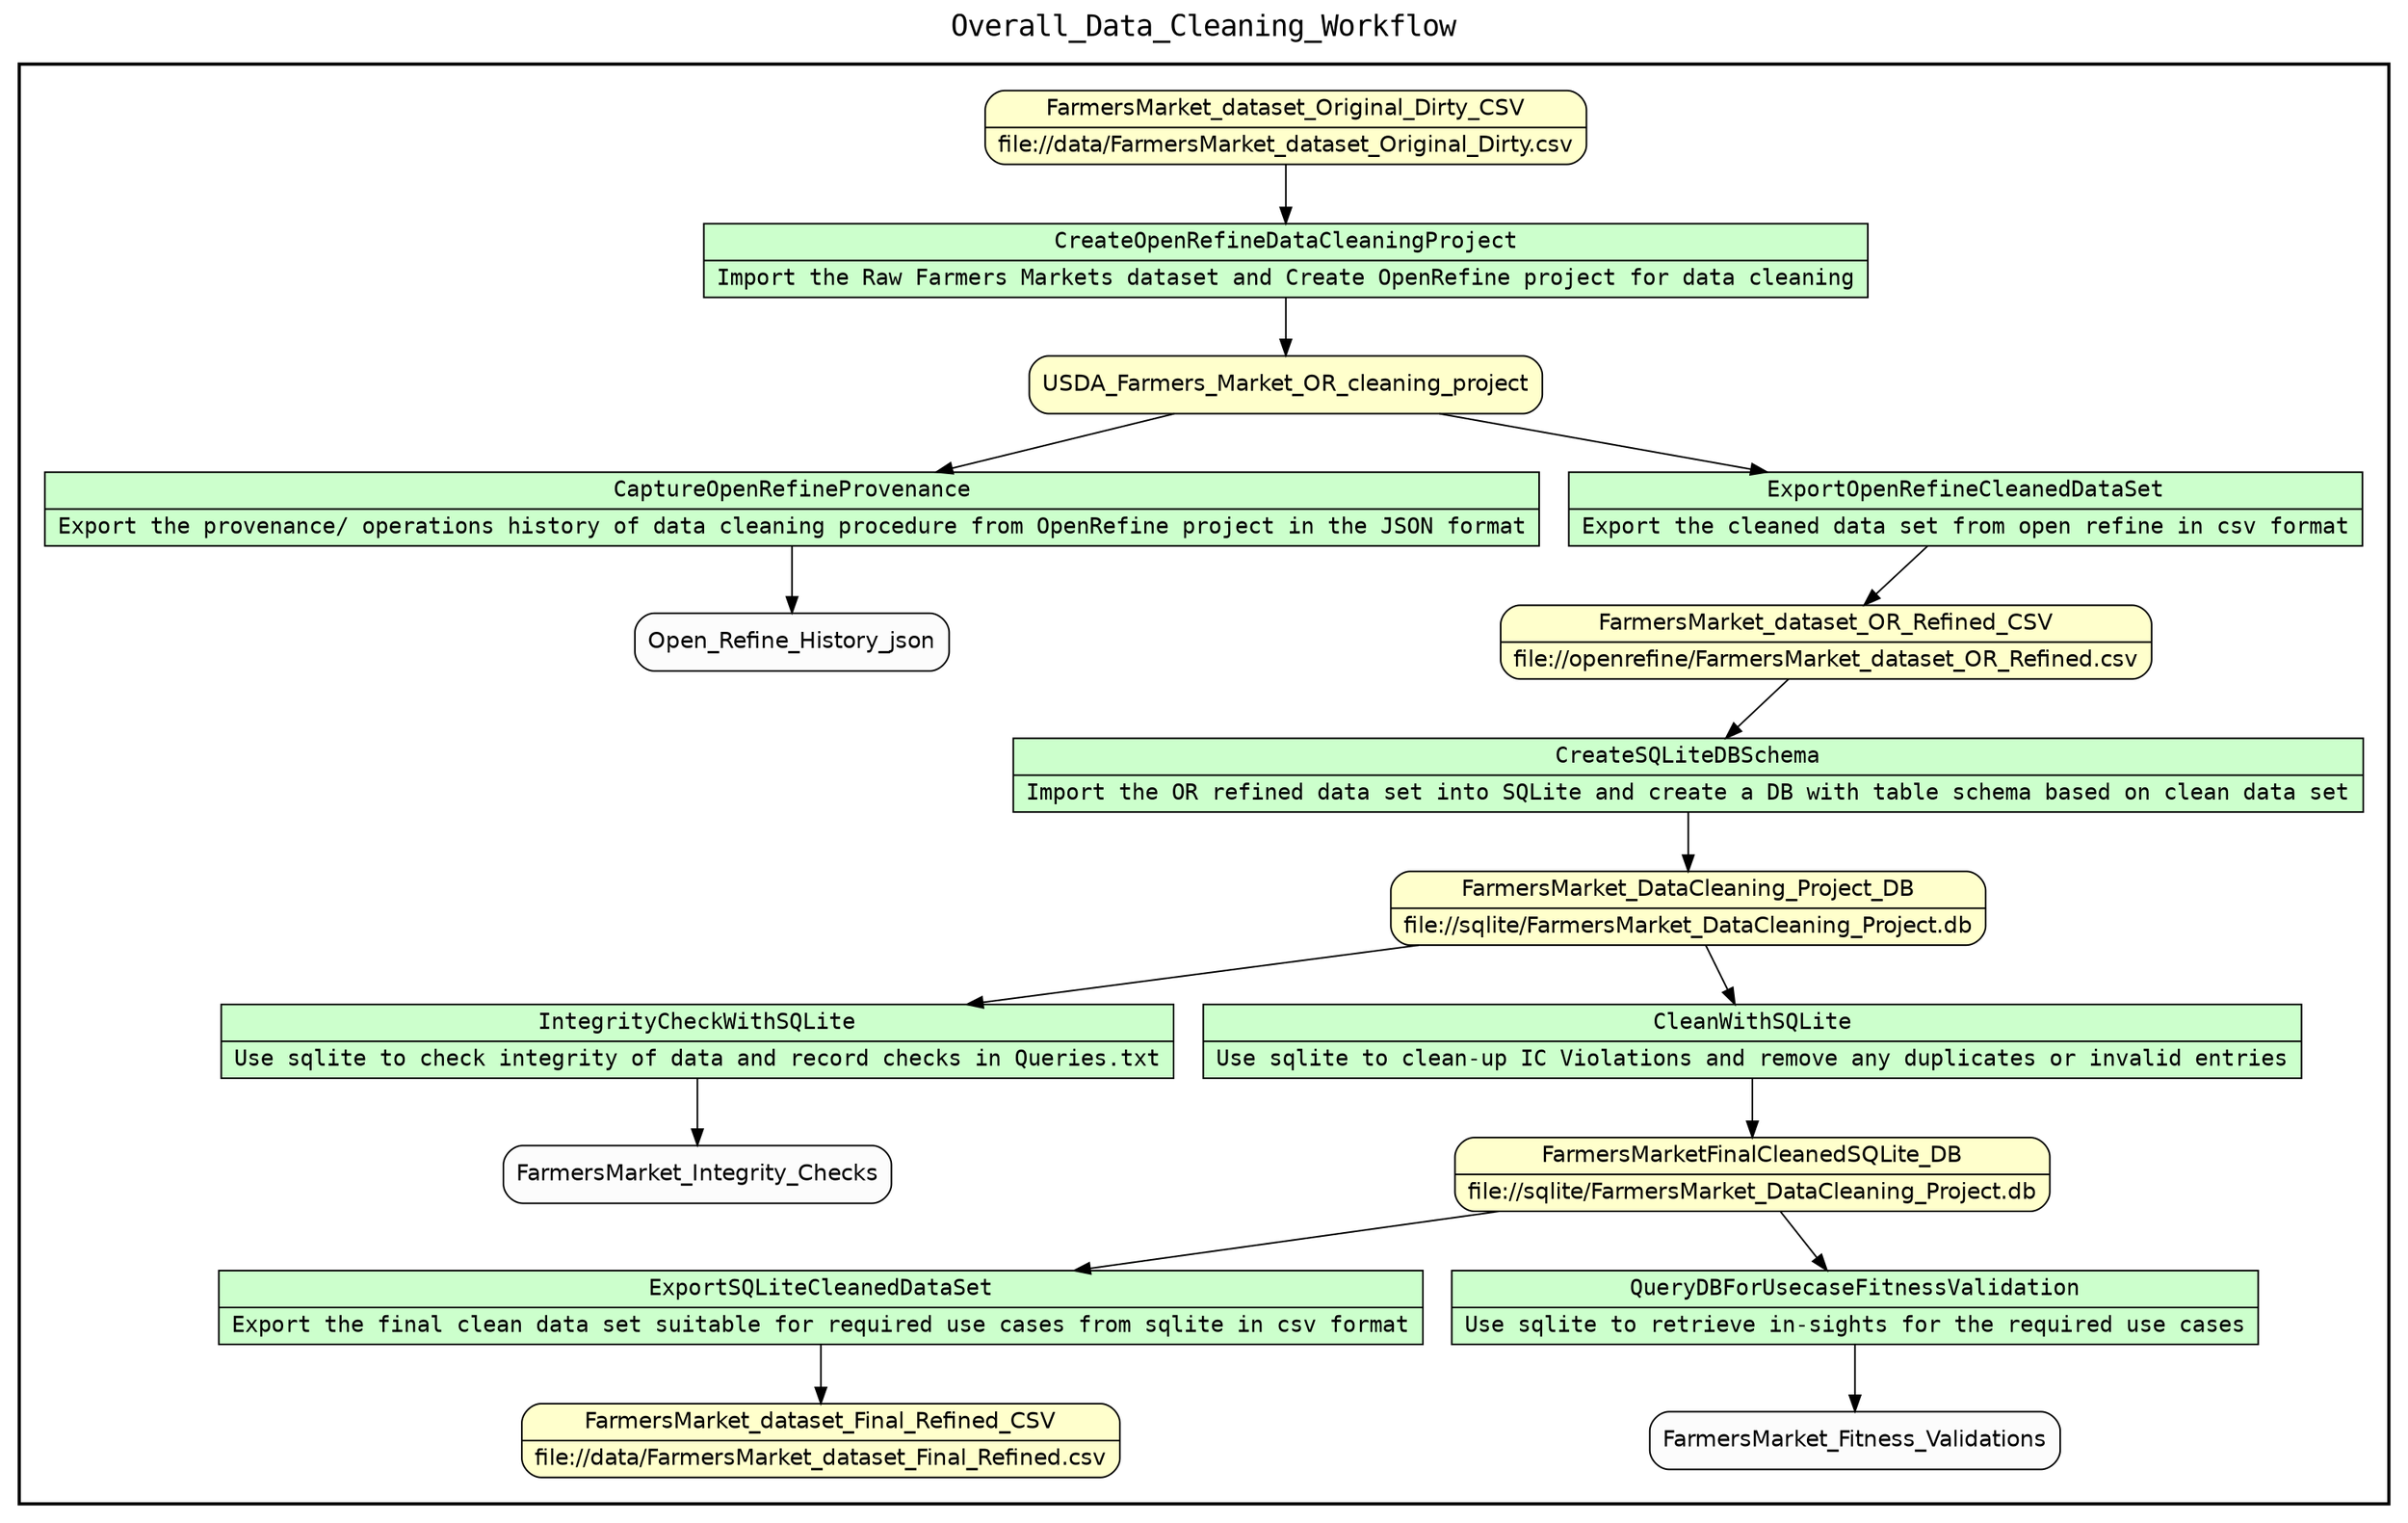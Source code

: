 
/* Start of top-level graph */
digraph Workflow {
rankdir=TB

/* Title for graph */
fontname=Courier; fontsize=18; labelloc=t
label=Overall_Data_Cleaning_Workflow

/* Start of double cluster for drawing box around nodes in workflow */
subgraph cluster_workflow_box_outer { label=""; color=black; penwidth=2
subgraph cluster_workflow_box_inner { label=""; color=white

/* Style for nodes representing atomic programs in workflow */
node[shape=box style=filled fillcolor="#CCFFCC" peripheries=1 fontname=Courier]

/* Nodes representing atomic programs in workflow */
CreateOpenRefineDataCleaningProject [shape=record rankdir=LR label="{<f0> CreateOpenRefineDataCleaningProject |<f1> Import the Raw Farmers Markets dataset and Create OpenRefine project for data cleaning}"];
CaptureOpenRefineProvenance [shape=record rankdir=LR label="{<f0> CaptureOpenRefineProvenance |<f1> Export the provenance/ operations history of data cleaning procedure from OpenRefine project in the JSON format}"];
ExportOpenRefineCleanedDataSet [shape=record rankdir=LR label="{<f0> ExportOpenRefineCleanedDataSet |<f1> Export the cleaned data set from open refine in csv format}"];
CreateSQLiteDBSchema [shape=record rankdir=LR label="{<f0> CreateSQLiteDBSchema |<f1> Import the OR refined data set into SQLite and create a DB with table schema based on clean data set}"];
IntegrityCheckWithSQLite [shape=record rankdir=LR label="{<f0> IntegrityCheckWithSQLite |<f1> Use sqlite to check integrity of data and record checks in Queries.txt}"];
CleanWithSQLite [shape=record rankdir=LR label="{<f0> CleanWithSQLite |<f1> Use sqlite to clean-up IC Violations and remove any duplicates or invalid entries}"];
ExportSQLiteCleanedDataSet [shape=record rankdir=LR label="{<f0> ExportSQLiteCleanedDataSet |<f1> Export the final clean data set suitable for required use cases from sqlite in csv format}"];
QueryDBForUsecaseFitnessValidation [shape=record rankdir=LR label="{<f0> QueryDBForUsecaseFitnessValidation |<f1> Use sqlite to retrieve in-sights for the required use cases}"];

/* Style for nodes representing non-parameter data channels in workflow */
node[shape=box style="rounded,filled" fillcolor="#FFFFCC" peripheries=1 fontname=Helvetica]

/* Nodes for non-parameter data channels in workflow */
FarmersMarket_dataset_Original_Dirty_CSV [shape=record rankdir=LR label="{<f0> FarmersMarket_dataset_Original_Dirty_CSV |<f1> file\://data/FarmersMarket_dataset_Original_Dirty.csv}"];
USDA_Farmers_Market_OR_cleaning_project
FarmersMarket_dataset_OR_Refined_CSV [shape=record rankdir=LR label="{<f0> FarmersMarket_dataset_OR_Refined_CSV |<f1> file\://openrefine/FarmersMarket_dataset_OR_Refined.csv}"];
FarmersMarket_DataCleaning_Project_DB [shape=record rankdir=LR label="{<f0> FarmersMarket_DataCleaning_Project_DB |<f1> file\://sqlite/FarmersMarket_DataCleaning_Project.db}"];
FarmersMarketFinalCleanedSQLite_DB [shape=record rankdir=LR label="{<f0> FarmersMarketFinalCleanedSQLite_DB |<f1> file\://sqlite/FarmersMarket_DataCleaning_Project.db}"];
FarmersMarket_dataset_Final_Refined_CSV [shape=record rankdir=LR label="{<f0> FarmersMarket_dataset_Final_Refined_CSV |<f1> file\://data/FarmersMarket_dataset_Final_Refined.csv}"];

/* Style for nodes representing parameter channels in workflow */
node[shape=box style="rounded,filled" fillcolor="#FCFCFC" peripheries=1 fontname=Helvetica]

/* Nodes representing parameter channels in workflow */

/* Edges representing connections between programs and channels */
CreateOpenRefineDataCleaningProject -> USDA_Farmers_Market_OR_cleaning_project
FarmersMarket_dataset_Original_Dirty_CSV -> CreateOpenRefineDataCleaningProject
CaptureOpenRefineProvenance -> Open_Refine_History_json
USDA_Farmers_Market_OR_cleaning_project -> CaptureOpenRefineProvenance
ExportOpenRefineCleanedDataSet -> FarmersMarket_dataset_OR_Refined_CSV
USDA_Farmers_Market_OR_cleaning_project -> ExportOpenRefineCleanedDataSet
CreateSQLiteDBSchema -> FarmersMarket_DataCleaning_Project_DB
FarmersMarket_dataset_OR_Refined_CSV -> CreateSQLiteDBSchema
IntegrityCheckWithSQLite -> FarmersMarket_Integrity_Checks
FarmersMarket_DataCleaning_Project_DB -> IntegrityCheckWithSQLite
CleanWithSQLite -> FarmersMarketFinalCleanedSQLite_DB
FarmersMarket_DataCleaning_Project_DB -> CleanWithSQLite
ExportSQLiteCleanedDataSet -> FarmersMarket_dataset_Final_Refined_CSV
FarmersMarketFinalCleanedSQLite_DB -> ExportSQLiteCleanedDataSet
QueryDBForUsecaseFitnessValidation -> FarmersMarket_Fitness_Validations
FarmersMarketFinalCleanedSQLite_DB -> QueryDBForUsecaseFitnessValidation

/* End of double cluster for drawing box around nodes in workflow */
}}

/* End of top-level graph */
}
